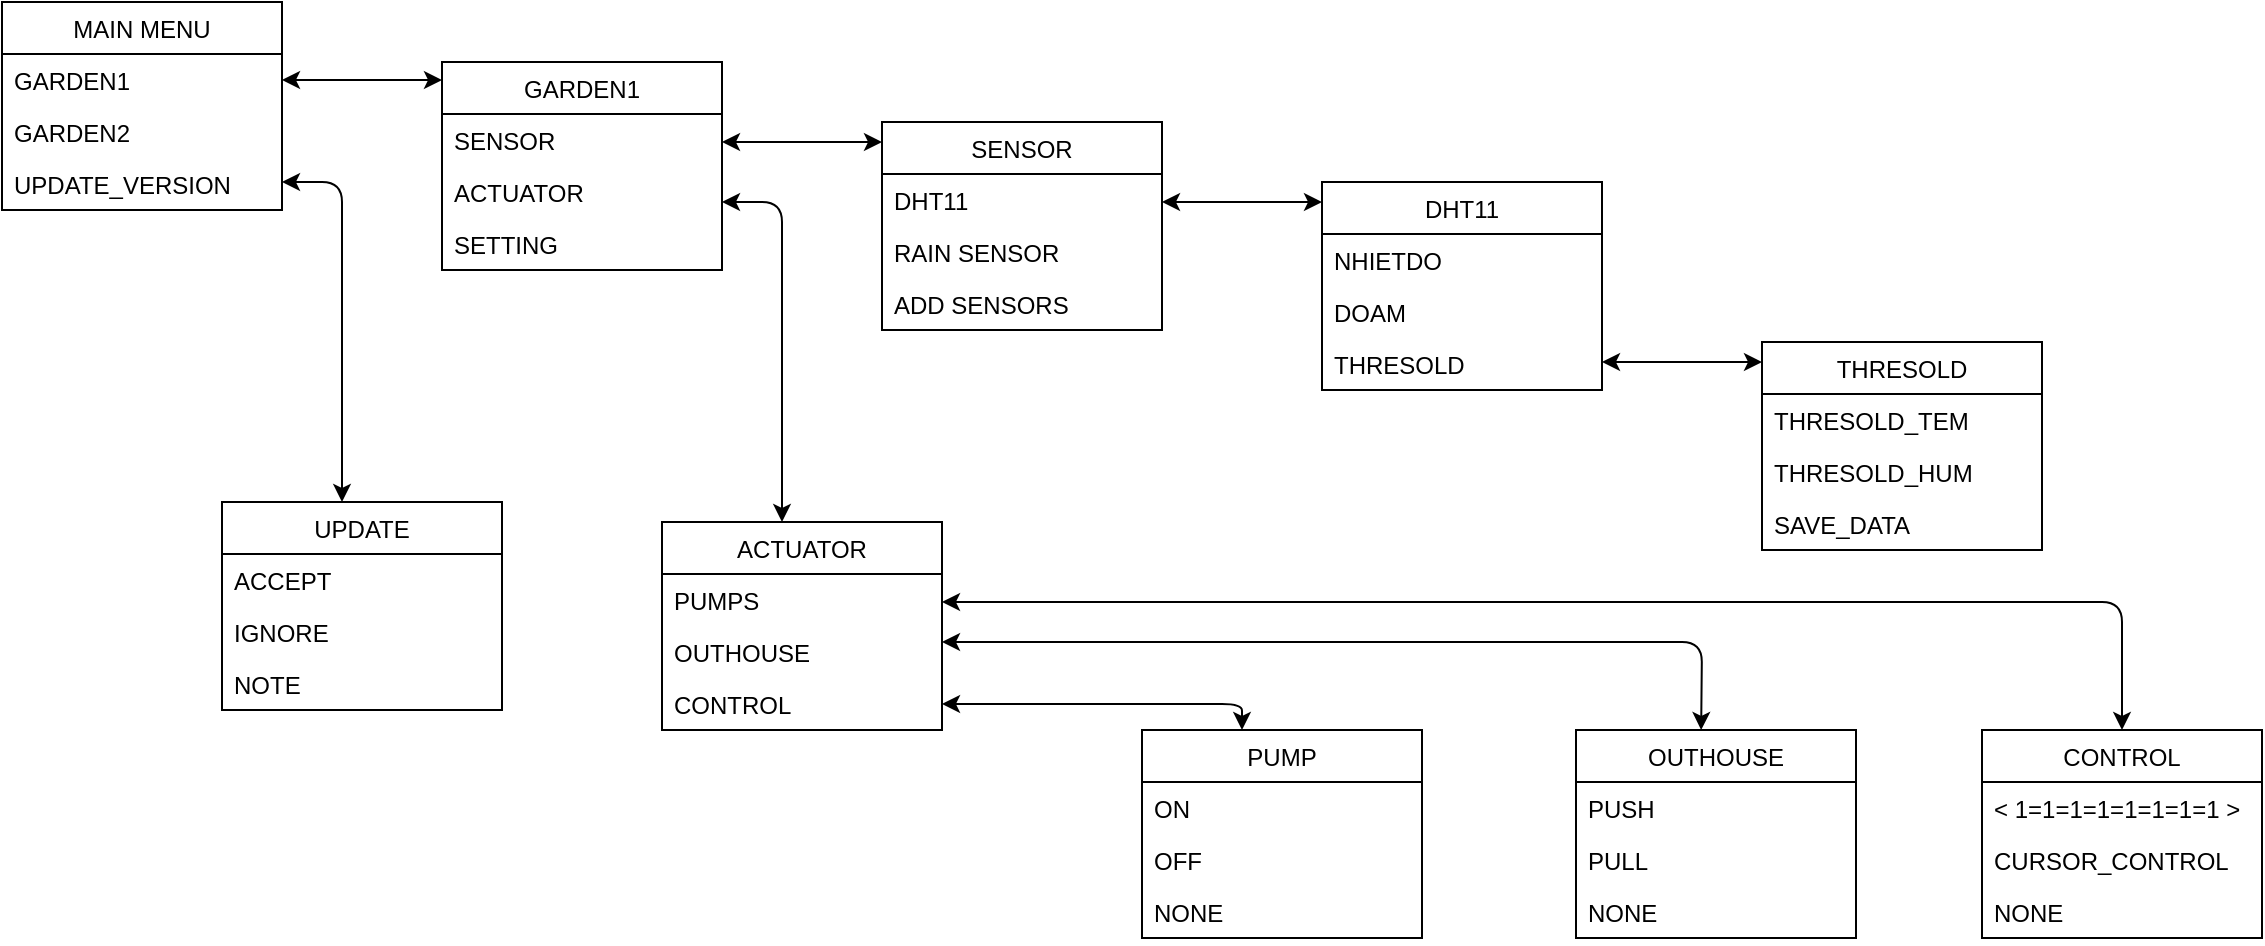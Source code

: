 <mxfile version="13.9.9" type="device"><diagram id="C5RBs43oDa-KdzZeNtuy" name="Page-1"><mxGraphModel dx="1476" dy="627" grid="1" gridSize="10" guides="1" tooltips="1" connect="1" arrows="1" fold="1" page="1" pageScale="1" pageWidth="827" pageHeight="1169" math="0" shadow="0"><root><mxCell id="WIyWlLk6GJQsqaUBKTNV-0"/><mxCell id="WIyWlLk6GJQsqaUBKTNV-1" parent="WIyWlLk6GJQsqaUBKTNV-0"/><mxCell id="KKEK5AIgn9rRm-RQ12Jo-1" value="MAIN MENU" style="swimlane;fontStyle=0;childLayout=stackLayout;horizontal=1;startSize=26;fillColor=none;horizontalStack=0;resizeParent=1;resizeParentMax=0;resizeLast=0;collapsible=1;marginBottom=0;" vertex="1" parent="WIyWlLk6GJQsqaUBKTNV-1"><mxGeometry x="40" y="80" width="140" height="104" as="geometry"/></mxCell><mxCell id="KKEK5AIgn9rRm-RQ12Jo-2" value="GARDEN1" style="text;strokeColor=none;fillColor=none;align=left;verticalAlign=top;spacingLeft=4;spacingRight=4;overflow=hidden;rotatable=0;points=[[0,0.5],[1,0.5]];portConstraint=eastwest;" vertex="1" parent="KKEK5AIgn9rRm-RQ12Jo-1"><mxGeometry y="26" width="140" height="26" as="geometry"/></mxCell><mxCell id="KKEK5AIgn9rRm-RQ12Jo-3" value="GARDEN2" style="text;strokeColor=none;fillColor=none;align=left;verticalAlign=top;spacingLeft=4;spacingRight=4;overflow=hidden;rotatable=0;points=[[0,0.5],[1,0.5]];portConstraint=eastwest;" vertex="1" parent="KKEK5AIgn9rRm-RQ12Jo-1"><mxGeometry y="52" width="140" height="26" as="geometry"/></mxCell><mxCell id="KKEK5AIgn9rRm-RQ12Jo-4" value="UPDATE_VERSION" style="text;strokeColor=none;fillColor=none;align=left;verticalAlign=top;spacingLeft=4;spacingRight=4;overflow=hidden;rotatable=0;points=[[0,0.5],[1,0.5]];portConstraint=eastwest;" vertex="1" parent="KKEK5AIgn9rRm-RQ12Jo-1"><mxGeometry y="78" width="140" height="26" as="geometry"/></mxCell><mxCell id="KKEK5AIgn9rRm-RQ12Jo-5" value="GARDEN1" style="swimlane;fontStyle=0;childLayout=stackLayout;horizontal=1;startSize=26;fillColor=none;horizontalStack=0;resizeParent=1;resizeParentMax=0;resizeLast=0;collapsible=1;marginBottom=0;" vertex="1" parent="WIyWlLk6GJQsqaUBKTNV-1"><mxGeometry x="260" y="110" width="140" height="104" as="geometry"/></mxCell><mxCell id="KKEK5AIgn9rRm-RQ12Jo-6" value="SENSOR" style="text;strokeColor=none;fillColor=none;align=left;verticalAlign=top;spacingLeft=4;spacingRight=4;overflow=hidden;rotatable=0;points=[[0,0.5],[1,0.5]];portConstraint=eastwest;" vertex="1" parent="KKEK5AIgn9rRm-RQ12Jo-5"><mxGeometry y="26" width="140" height="26" as="geometry"/></mxCell><mxCell id="KKEK5AIgn9rRm-RQ12Jo-7" value="ACTUATOR" style="text;strokeColor=none;fillColor=none;align=left;verticalAlign=top;spacingLeft=4;spacingRight=4;overflow=hidden;rotatable=0;points=[[0,0.5],[1,0.5]];portConstraint=eastwest;" vertex="1" parent="KKEK5AIgn9rRm-RQ12Jo-5"><mxGeometry y="52" width="140" height="26" as="geometry"/></mxCell><mxCell id="KKEK5AIgn9rRm-RQ12Jo-8" value="SETTING" style="text;strokeColor=none;fillColor=none;align=left;verticalAlign=top;spacingLeft=4;spacingRight=4;overflow=hidden;rotatable=0;points=[[0,0.5],[1,0.5]];portConstraint=eastwest;" vertex="1" parent="KKEK5AIgn9rRm-RQ12Jo-5"><mxGeometry y="78" width="140" height="26" as="geometry"/></mxCell><mxCell id="KKEK5AIgn9rRm-RQ12Jo-9" value="SENSOR" style="swimlane;fontStyle=0;childLayout=stackLayout;horizontal=1;startSize=26;fillColor=none;horizontalStack=0;resizeParent=1;resizeParentMax=0;resizeLast=0;collapsible=1;marginBottom=0;" vertex="1" parent="WIyWlLk6GJQsqaUBKTNV-1"><mxGeometry x="480" y="140" width="140" height="104" as="geometry"/></mxCell><mxCell id="KKEK5AIgn9rRm-RQ12Jo-10" value="DHT11" style="text;strokeColor=none;fillColor=none;align=left;verticalAlign=top;spacingLeft=4;spacingRight=4;overflow=hidden;rotatable=0;points=[[0,0.5],[1,0.5]];portConstraint=eastwest;" vertex="1" parent="KKEK5AIgn9rRm-RQ12Jo-9"><mxGeometry y="26" width="140" height="26" as="geometry"/></mxCell><mxCell id="KKEK5AIgn9rRm-RQ12Jo-11" value="RAIN SENSOR" style="text;strokeColor=none;fillColor=none;align=left;verticalAlign=top;spacingLeft=4;spacingRight=4;overflow=hidden;rotatable=0;points=[[0,0.5],[1,0.5]];portConstraint=eastwest;" vertex="1" parent="KKEK5AIgn9rRm-RQ12Jo-9"><mxGeometry y="52" width="140" height="26" as="geometry"/></mxCell><mxCell id="KKEK5AIgn9rRm-RQ12Jo-12" value="ADD SENSORS" style="text;strokeColor=none;fillColor=none;align=left;verticalAlign=top;spacingLeft=4;spacingRight=4;overflow=hidden;rotatable=0;points=[[0,0.5],[1,0.5]];portConstraint=eastwest;" vertex="1" parent="KKEK5AIgn9rRm-RQ12Jo-9"><mxGeometry y="78" width="140" height="26" as="geometry"/></mxCell><mxCell id="KKEK5AIgn9rRm-RQ12Jo-13" value="DHT11" style="swimlane;fontStyle=0;childLayout=stackLayout;horizontal=1;startSize=26;fillColor=none;horizontalStack=0;resizeParent=1;resizeParentMax=0;resizeLast=0;collapsible=1;marginBottom=0;" vertex="1" parent="WIyWlLk6GJQsqaUBKTNV-1"><mxGeometry x="700" y="170" width="140" height="104" as="geometry"/></mxCell><mxCell id="KKEK5AIgn9rRm-RQ12Jo-14" value="NHIETDO" style="text;strokeColor=none;fillColor=none;align=left;verticalAlign=top;spacingLeft=4;spacingRight=4;overflow=hidden;rotatable=0;points=[[0,0.5],[1,0.5]];portConstraint=eastwest;" vertex="1" parent="KKEK5AIgn9rRm-RQ12Jo-13"><mxGeometry y="26" width="140" height="26" as="geometry"/></mxCell><mxCell id="KKEK5AIgn9rRm-RQ12Jo-15" value="DOAM" style="text;strokeColor=none;fillColor=none;align=left;verticalAlign=top;spacingLeft=4;spacingRight=4;overflow=hidden;rotatable=0;points=[[0,0.5],[1,0.5]];portConstraint=eastwest;" vertex="1" parent="KKEK5AIgn9rRm-RQ12Jo-13"><mxGeometry y="52" width="140" height="26" as="geometry"/></mxCell><mxCell id="KKEK5AIgn9rRm-RQ12Jo-16" value="THRESOLD" style="text;strokeColor=none;fillColor=none;align=left;verticalAlign=top;spacingLeft=4;spacingRight=4;overflow=hidden;rotatable=0;points=[[0,0.5],[1,0.5]];portConstraint=eastwest;" vertex="1" parent="KKEK5AIgn9rRm-RQ12Jo-13"><mxGeometry y="78" width="140" height="26" as="geometry"/></mxCell><mxCell id="KKEK5AIgn9rRm-RQ12Jo-17" value="THRESOLD" style="swimlane;fontStyle=0;childLayout=stackLayout;horizontal=1;startSize=26;fillColor=none;horizontalStack=0;resizeParent=1;resizeParentMax=0;resizeLast=0;collapsible=1;marginBottom=0;" vertex="1" parent="WIyWlLk6GJQsqaUBKTNV-1"><mxGeometry x="920" y="250" width="140" height="104" as="geometry"/></mxCell><mxCell id="KKEK5AIgn9rRm-RQ12Jo-18" value="THRESOLD_TEM" style="text;strokeColor=none;fillColor=none;align=left;verticalAlign=top;spacingLeft=4;spacingRight=4;overflow=hidden;rotatable=0;points=[[0,0.5],[1,0.5]];portConstraint=eastwest;" vertex="1" parent="KKEK5AIgn9rRm-RQ12Jo-17"><mxGeometry y="26" width="140" height="26" as="geometry"/></mxCell><mxCell id="KKEK5AIgn9rRm-RQ12Jo-19" value="THRESOLD_HUM" style="text;strokeColor=none;fillColor=none;align=left;verticalAlign=top;spacingLeft=4;spacingRight=4;overflow=hidden;rotatable=0;points=[[0,0.5],[1,0.5]];portConstraint=eastwest;" vertex="1" parent="KKEK5AIgn9rRm-RQ12Jo-17"><mxGeometry y="52" width="140" height="26" as="geometry"/></mxCell><mxCell id="KKEK5AIgn9rRm-RQ12Jo-20" value="SAVE_DATA" style="text;strokeColor=none;fillColor=none;align=left;verticalAlign=top;spacingLeft=4;spacingRight=4;overflow=hidden;rotatable=0;points=[[0,0.5],[1,0.5]];portConstraint=eastwest;" vertex="1" parent="KKEK5AIgn9rRm-RQ12Jo-17"><mxGeometry y="78" width="140" height="26" as="geometry"/></mxCell><mxCell id="KKEK5AIgn9rRm-RQ12Jo-22" value="" style="endArrow=classic;startArrow=classic;html=1;entryX=1;entryY=0.5;entryDx=0;entryDy=0;" edge="1" parent="WIyWlLk6GJQsqaUBKTNV-1" target="KKEK5AIgn9rRm-RQ12Jo-2"><mxGeometry width="50" height="50" relative="1" as="geometry"><mxPoint x="260" y="119" as="sourcePoint"/><mxPoint x="470" y="280" as="targetPoint"/></mxGeometry></mxCell><mxCell id="KKEK5AIgn9rRm-RQ12Jo-23" value="" style="endArrow=classic;startArrow=classic;html=1;entryX=1;entryY=0.5;entryDx=0;entryDy=0;" edge="1" parent="WIyWlLk6GJQsqaUBKTNV-1"><mxGeometry width="50" height="50" relative="1" as="geometry"><mxPoint x="480" y="150" as="sourcePoint"/><mxPoint x="400" y="150" as="targetPoint"/></mxGeometry></mxCell><mxCell id="KKEK5AIgn9rRm-RQ12Jo-28" value="" style="endArrow=classic;startArrow=classic;html=1;entryX=1;entryY=0.5;entryDx=0;entryDy=0;" edge="1" parent="WIyWlLk6GJQsqaUBKTNV-1"><mxGeometry width="50" height="50" relative="1" as="geometry"><mxPoint x="700" y="180" as="sourcePoint"/><mxPoint x="620" y="180" as="targetPoint"/></mxGeometry></mxCell><mxCell id="KKEK5AIgn9rRm-RQ12Jo-29" value="" style="endArrow=classic;startArrow=classic;html=1;entryX=1;entryY=0.5;entryDx=0;entryDy=0;" edge="1" parent="WIyWlLk6GJQsqaUBKTNV-1"><mxGeometry width="50" height="50" relative="1" as="geometry"><mxPoint x="920" y="260" as="sourcePoint"/><mxPoint x="840" y="260" as="targetPoint"/></mxGeometry></mxCell><mxCell id="KKEK5AIgn9rRm-RQ12Jo-32" value="" style="endArrow=classic;startArrow=classic;html=1;entryX=1;entryY=0.5;entryDx=0;entryDy=0;" edge="1" parent="WIyWlLk6GJQsqaUBKTNV-1"><mxGeometry width="50" height="50" relative="1" as="geometry"><mxPoint x="430" y="340" as="sourcePoint"/><mxPoint x="400" y="180" as="targetPoint"/><Array as="points"><mxPoint x="430" y="180"/></Array></mxGeometry></mxCell><mxCell id="KKEK5AIgn9rRm-RQ12Jo-33" value="ACTUATOR" style="swimlane;fontStyle=0;childLayout=stackLayout;horizontal=1;startSize=26;fillColor=none;horizontalStack=0;resizeParent=1;resizeParentMax=0;resizeLast=0;collapsible=1;marginBottom=0;" vertex="1" parent="WIyWlLk6GJQsqaUBKTNV-1"><mxGeometry x="370" y="340" width="140" height="104" as="geometry"/></mxCell><mxCell id="KKEK5AIgn9rRm-RQ12Jo-34" value="PUMPS" style="text;strokeColor=none;fillColor=none;align=left;verticalAlign=top;spacingLeft=4;spacingRight=4;overflow=hidden;rotatable=0;points=[[0,0.5],[1,0.5]];portConstraint=eastwest;" vertex="1" parent="KKEK5AIgn9rRm-RQ12Jo-33"><mxGeometry y="26" width="140" height="26" as="geometry"/></mxCell><mxCell id="KKEK5AIgn9rRm-RQ12Jo-35" value="OUTHOUSE" style="text;strokeColor=none;fillColor=none;align=left;verticalAlign=top;spacingLeft=4;spacingRight=4;overflow=hidden;rotatable=0;points=[[0,0.5],[1,0.5]];portConstraint=eastwest;" vertex="1" parent="KKEK5AIgn9rRm-RQ12Jo-33"><mxGeometry y="52" width="140" height="26" as="geometry"/></mxCell><mxCell id="KKEK5AIgn9rRm-RQ12Jo-36" value="CONTROL" style="text;strokeColor=none;fillColor=none;align=left;verticalAlign=top;spacingLeft=4;spacingRight=4;overflow=hidden;rotatable=0;points=[[0,0.5],[1,0.5]];portConstraint=eastwest;" vertex="1" parent="KKEK5AIgn9rRm-RQ12Jo-33"><mxGeometry y="78" width="140" height="26" as="geometry"/></mxCell><mxCell id="KKEK5AIgn9rRm-RQ12Jo-37" value="PUMP" style="swimlane;fontStyle=0;childLayout=stackLayout;horizontal=1;startSize=26;fillColor=none;horizontalStack=0;resizeParent=1;resizeParentMax=0;resizeLast=0;collapsible=1;marginBottom=0;" vertex="1" parent="WIyWlLk6GJQsqaUBKTNV-1"><mxGeometry x="610" y="444" width="140" height="104" as="geometry"/></mxCell><mxCell id="KKEK5AIgn9rRm-RQ12Jo-38" value="ON" style="text;strokeColor=none;fillColor=none;align=left;verticalAlign=top;spacingLeft=4;spacingRight=4;overflow=hidden;rotatable=0;points=[[0,0.5],[1,0.5]];portConstraint=eastwest;" vertex="1" parent="KKEK5AIgn9rRm-RQ12Jo-37"><mxGeometry y="26" width="140" height="26" as="geometry"/></mxCell><mxCell id="KKEK5AIgn9rRm-RQ12Jo-39" value="OFF" style="text;strokeColor=none;fillColor=none;align=left;verticalAlign=top;spacingLeft=4;spacingRight=4;overflow=hidden;rotatable=0;points=[[0,0.5],[1,0.5]];portConstraint=eastwest;" vertex="1" parent="KKEK5AIgn9rRm-RQ12Jo-37"><mxGeometry y="52" width="140" height="26" as="geometry"/></mxCell><mxCell id="KKEK5AIgn9rRm-RQ12Jo-40" value="NONE" style="text;strokeColor=none;fillColor=none;align=left;verticalAlign=top;spacingLeft=4;spacingRight=4;overflow=hidden;rotatable=0;points=[[0,0.5],[1,0.5]];portConstraint=eastwest;" vertex="1" parent="KKEK5AIgn9rRm-RQ12Jo-37"><mxGeometry y="78" width="140" height="26" as="geometry"/></mxCell><mxCell id="KKEK5AIgn9rRm-RQ12Jo-41" value="CONTROL" style="swimlane;fontStyle=0;childLayout=stackLayout;horizontal=1;startSize=26;fillColor=none;horizontalStack=0;resizeParent=1;resizeParentMax=0;resizeLast=0;collapsible=1;marginBottom=0;" vertex="1" parent="WIyWlLk6GJQsqaUBKTNV-1"><mxGeometry x="1030" y="444" width="140" height="104" as="geometry"/></mxCell><mxCell id="KKEK5AIgn9rRm-RQ12Jo-42" value="&lt; 1=1=1=1=1=1=1=1 &gt;" style="text;strokeColor=none;fillColor=none;align=left;verticalAlign=top;spacingLeft=4;spacingRight=4;overflow=hidden;rotatable=0;points=[[0,0.5],[1,0.5]];portConstraint=eastwest;" vertex="1" parent="KKEK5AIgn9rRm-RQ12Jo-41"><mxGeometry y="26" width="140" height="26" as="geometry"/></mxCell><mxCell id="KKEK5AIgn9rRm-RQ12Jo-43" value="CURSOR_CONTROL" style="text;strokeColor=none;fillColor=none;align=left;verticalAlign=top;spacingLeft=4;spacingRight=4;overflow=hidden;rotatable=0;points=[[0,0.5],[1,0.5]];portConstraint=eastwest;" vertex="1" parent="KKEK5AIgn9rRm-RQ12Jo-41"><mxGeometry y="52" width="140" height="26" as="geometry"/></mxCell><mxCell id="KKEK5AIgn9rRm-RQ12Jo-44" value="NONE" style="text;strokeColor=none;fillColor=none;align=left;verticalAlign=top;spacingLeft=4;spacingRight=4;overflow=hidden;rotatable=0;points=[[0,0.5],[1,0.5]];portConstraint=eastwest;" vertex="1" parent="KKEK5AIgn9rRm-RQ12Jo-41"><mxGeometry y="78" width="140" height="26" as="geometry"/></mxCell><mxCell id="KKEK5AIgn9rRm-RQ12Jo-45" value="OUTHOUSE" style="swimlane;fontStyle=0;childLayout=stackLayout;horizontal=1;startSize=26;fillColor=none;horizontalStack=0;resizeParent=1;resizeParentMax=0;resizeLast=0;collapsible=1;marginBottom=0;" vertex="1" parent="WIyWlLk6GJQsqaUBKTNV-1"><mxGeometry x="827" y="444" width="140" height="104" as="geometry"/></mxCell><mxCell id="KKEK5AIgn9rRm-RQ12Jo-46" value="PUSH" style="text;strokeColor=none;fillColor=none;align=left;verticalAlign=top;spacingLeft=4;spacingRight=4;overflow=hidden;rotatable=0;points=[[0,0.5],[1,0.5]];portConstraint=eastwest;" vertex="1" parent="KKEK5AIgn9rRm-RQ12Jo-45"><mxGeometry y="26" width="140" height="26" as="geometry"/></mxCell><mxCell id="KKEK5AIgn9rRm-RQ12Jo-47" value="PULL" style="text;strokeColor=none;fillColor=none;align=left;verticalAlign=top;spacingLeft=4;spacingRight=4;overflow=hidden;rotatable=0;points=[[0,0.5],[1,0.5]];portConstraint=eastwest;" vertex="1" parent="KKEK5AIgn9rRm-RQ12Jo-45"><mxGeometry y="52" width="140" height="26" as="geometry"/></mxCell><mxCell id="KKEK5AIgn9rRm-RQ12Jo-48" value="NONE" style="text;strokeColor=none;fillColor=none;align=left;verticalAlign=top;spacingLeft=4;spacingRight=4;overflow=hidden;rotatable=0;points=[[0,0.5],[1,0.5]];portConstraint=eastwest;" vertex="1" parent="KKEK5AIgn9rRm-RQ12Jo-45"><mxGeometry y="78" width="140" height="26" as="geometry"/></mxCell><mxCell id="KKEK5AIgn9rRm-RQ12Jo-49" value="" style="endArrow=classic;startArrow=classic;html=1;entryX=1;entryY=0.5;entryDx=0;entryDy=0;" edge="1" parent="WIyWlLk6GJQsqaUBKTNV-1"><mxGeometry width="50" height="50" relative="1" as="geometry"><mxPoint x="660" y="444" as="sourcePoint"/><mxPoint x="510" y="431" as="targetPoint"/><Array as="points"><mxPoint x="660" y="431"/><mxPoint x="540" y="431"/></Array></mxGeometry></mxCell><mxCell id="KKEK5AIgn9rRm-RQ12Jo-50" value="" style="endArrow=classic;startArrow=classic;html=1;entryX=1;entryY=0.5;entryDx=0;entryDy=0;exitX=0.447;exitY=0;exitDx=0;exitDy=0;exitPerimeter=0;" edge="1" parent="WIyWlLk6GJQsqaUBKTNV-1" source="KKEK5AIgn9rRm-RQ12Jo-45"><mxGeometry width="50" height="50" relative="1" as="geometry"><mxPoint x="660" y="413" as="sourcePoint"/><mxPoint x="510" y="400" as="targetPoint"/><Array as="points"><mxPoint x="890" y="400"/><mxPoint x="540" y="400"/></Array></mxGeometry></mxCell><mxCell id="KKEK5AIgn9rRm-RQ12Jo-51" value="" style="endArrow=classic;startArrow=classic;html=1;entryX=1;entryY=0.5;entryDx=0;entryDy=0;exitX=0.5;exitY=0;exitDx=0;exitDy=0;" edge="1" parent="WIyWlLk6GJQsqaUBKTNV-1" source="KKEK5AIgn9rRm-RQ12Jo-41"><mxGeometry width="50" height="50" relative="1" as="geometry"><mxPoint x="889.58" y="424" as="sourcePoint"/><mxPoint x="510" y="380" as="targetPoint"/><Array as="points"><mxPoint x="1100" y="380"/><mxPoint x="540" y="380"/></Array></mxGeometry></mxCell><mxCell id="KKEK5AIgn9rRm-RQ12Jo-52" value="" style="endArrow=classic;startArrow=classic;html=1;entryX=1;entryY=0.5;entryDx=0;entryDy=0;" edge="1" parent="WIyWlLk6GJQsqaUBKTNV-1"><mxGeometry width="50" height="50" relative="1" as="geometry"><mxPoint x="210" y="330" as="sourcePoint"/><mxPoint x="180" y="170" as="targetPoint"/><Array as="points"><mxPoint x="210" y="170"/></Array></mxGeometry></mxCell><mxCell id="KKEK5AIgn9rRm-RQ12Jo-53" value="UPDATE" style="swimlane;fontStyle=0;childLayout=stackLayout;horizontal=1;startSize=26;fillColor=none;horizontalStack=0;resizeParent=1;resizeParentMax=0;resizeLast=0;collapsible=1;marginBottom=0;" vertex="1" parent="WIyWlLk6GJQsqaUBKTNV-1"><mxGeometry x="150" y="330" width="140" height="104" as="geometry"/></mxCell><mxCell id="KKEK5AIgn9rRm-RQ12Jo-54" value="ACCEPT" style="text;strokeColor=none;fillColor=none;align=left;verticalAlign=top;spacingLeft=4;spacingRight=4;overflow=hidden;rotatable=0;points=[[0,0.5],[1,0.5]];portConstraint=eastwest;" vertex="1" parent="KKEK5AIgn9rRm-RQ12Jo-53"><mxGeometry y="26" width="140" height="26" as="geometry"/></mxCell><mxCell id="KKEK5AIgn9rRm-RQ12Jo-55" value="IGNORE" style="text;strokeColor=none;fillColor=none;align=left;verticalAlign=top;spacingLeft=4;spacingRight=4;overflow=hidden;rotatable=0;points=[[0,0.5],[1,0.5]];portConstraint=eastwest;" vertex="1" parent="KKEK5AIgn9rRm-RQ12Jo-53"><mxGeometry y="52" width="140" height="26" as="geometry"/></mxCell><mxCell id="KKEK5AIgn9rRm-RQ12Jo-56" value="NOTE" style="text;strokeColor=none;fillColor=none;align=left;verticalAlign=top;spacingLeft=4;spacingRight=4;overflow=hidden;rotatable=0;points=[[0,0.5],[1,0.5]];portConstraint=eastwest;" vertex="1" parent="KKEK5AIgn9rRm-RQ12Jo-53"><mxGeometry y="78" width="140" height="26" as="geometry"/></mxCell></root></mxGraphModel></diagram></mxfile>